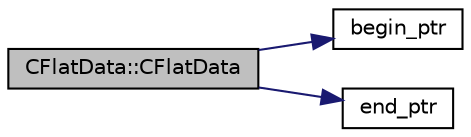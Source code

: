 digraph "CFlatData::CFlatData"
{
  edge [fontname="Helvetica",fontsize="10",labelfontname="Helvetica",labelfontsize="10"];
  node [fontname="Helvetica",fontsize="10",shape=record];
  rankdir="LR";
  Node2 [label="CFlatData::CFlatData",height=0.2,width=0.4,color="black", fillcolor="grey75", style="filled", fontcolor="black"];
  Node2 -> Node3 [color="midnightblue",fontsize="10",style="solid",fontname="Helvetica"];
  Node3 [label="begin_ptr",height=0.2,width=0.4,color="black", fillcolor="white", style="filled",URL="$serialize_8h.html#a19966d167c527d2be493ac9aba27c249",tooltip="Get begin pointer of vector (non-const version). "];
  Node2 -> Node4 [color="midnightblue",fontsize="10",style="solid",fontname="Helvetica"];
  Node4 [label="end_ptr",height=0.2,width=0.4,color="black", fillcolor="white", style="filled",URL="$serialize_8h.html#a9a94418dd6160d4dfd04aa4ef07219f7",tooltip="Get end pointer of vector (non-const version) "];
}
